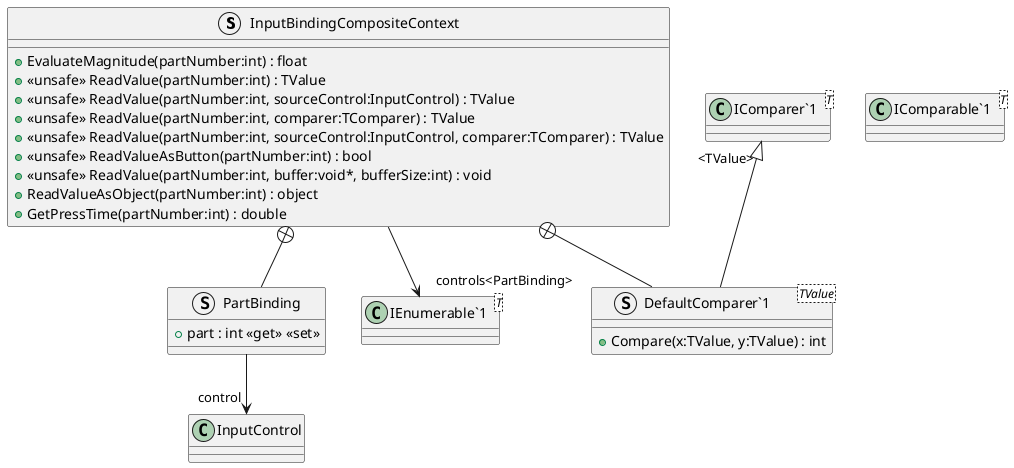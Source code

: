 @startuml
struct InputBindingCompositeContext {
    + EvaluateMagnitude(partNumber:int) : float
    + <<unsafe>> ReadValue(partNumber:int) : TValue
    + <<unsafe>> ReadValue(partNumber:int, sourceControl:InputControl) : TValue
    + <<unsafe>> ReadValue(partNumber:int, comparer:TComparer) : TValue
    + <<unsafe>> ReadValue(partNumber:int, sourceControl:InputControl, comparer:TComparer) : TValue
    + <<unsafe>> ReadValueAsButton(partNumber:int) : bool
    + <<unsafe>> ReadValue(partNumber:int, buffer:void*, bufferSize:int) : void
    + ReadValueAsObject(partNumber:int) : object
    + GetPressTime(partNumber:int) : double
}
struct PartBinding {
    + part : int <<get>> <<set>>
}
class "IEnumerable`1"<T> {
}
struct "DefaultComparer`1"<TValue> {
    + Compare(x:TValue, y:TValue) : int
}
class "IComparer`1"<T> {
}
class "IComparable`1"<T> {
}
InputBindingCompositeContext --> "controls<PartBinding>" "IEnumerable`1"
InputBindingCompositeContext +-- PartBinding
PartBinding --> "control" InputControl
InputBindingCompositeContext +-- "DefaultComparer`1"
"IComparer`1" "<TValue>" <|-- "DefaultComparer`1"
@enduml
